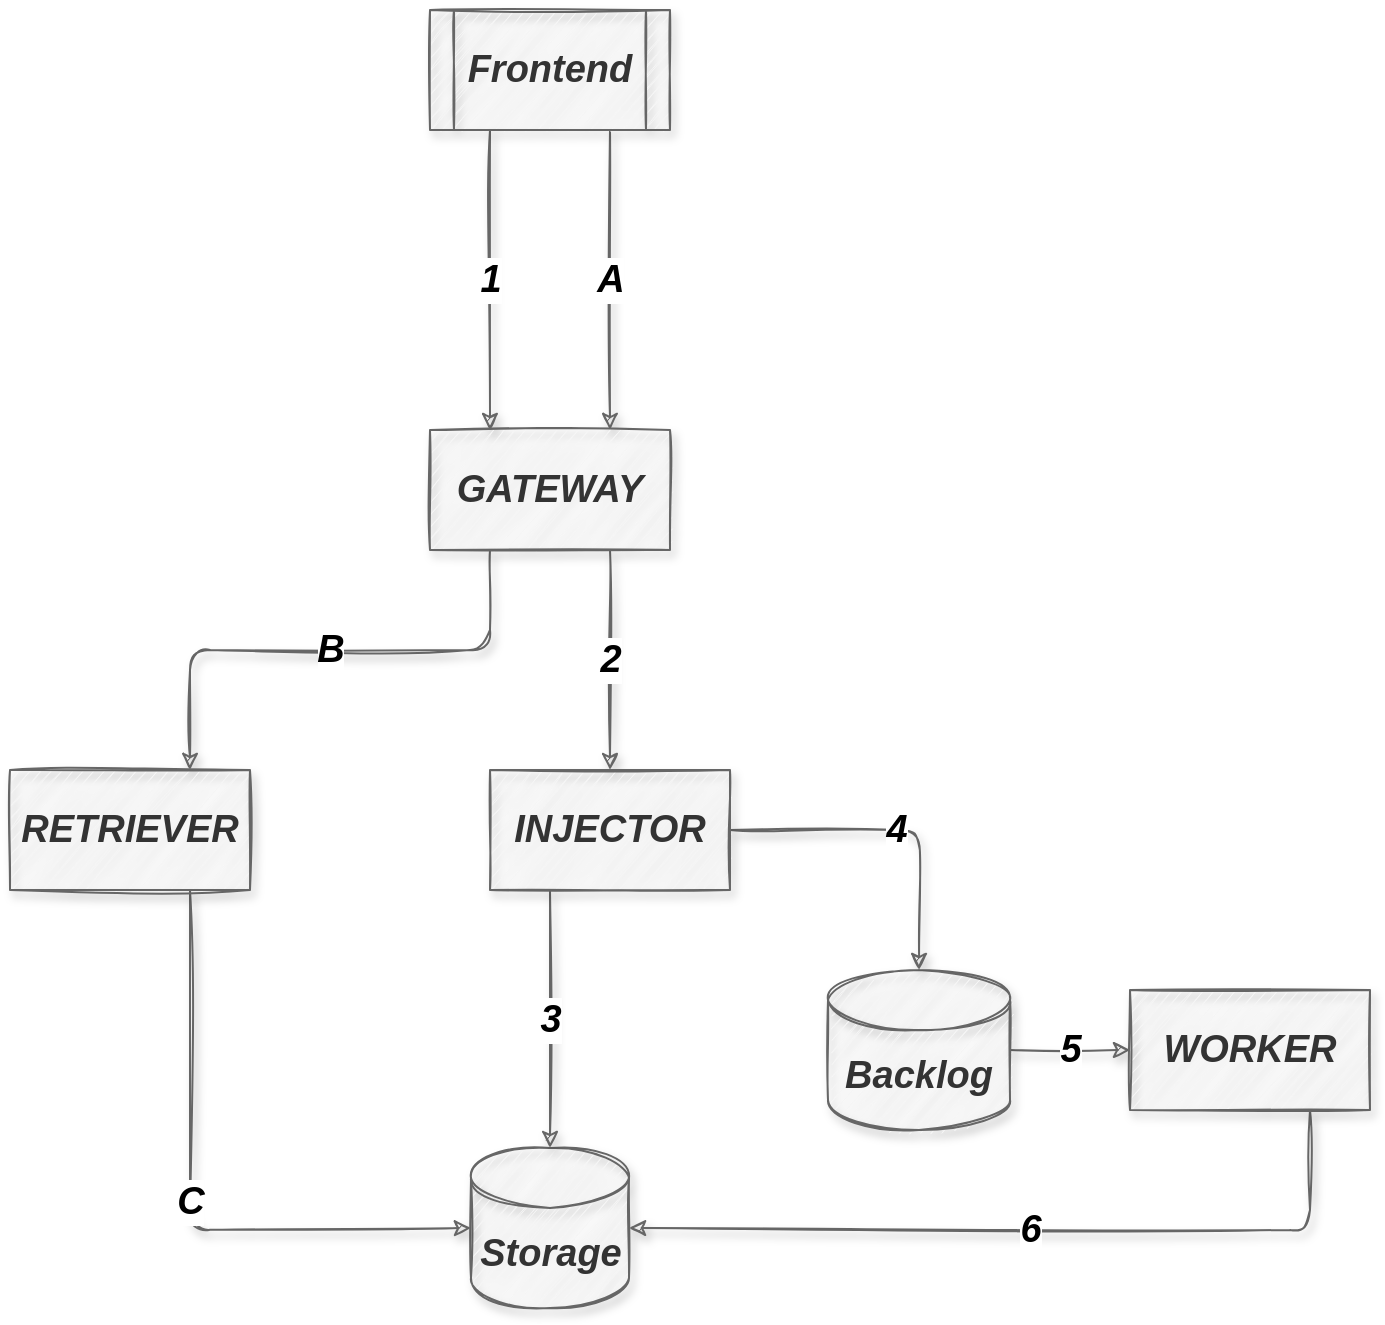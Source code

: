 <mxfile>
    <diagram id="-EiDczxOtd4FKETfkv2O" name="Page-1">
        <mxGraphModel dx="803" dy="634" grid="0" gridSize="10" guides="1" tooltips="1" connect="1" arrows="1" fold="1" page="1" pageScale="1" pageWidth="850" pageHeight="1100" background="#FFFFFF" math="0" shadow="0">
            <root>
                <mxCell id="0"/>
                <mxCell id="1" style="" parent="0"/>
                <mxCell id="12" value="1" style="edgeStyle=none;html=1;exitX=0.25;exitY=1;exitDx=0;exitDy=0;entryX=0.25;entryY=0;entryDx=0;entryDy=0;shadow=1;sketch=1;fontSize=19;fontColor=#000000;fillColor=#f5f5f5;strokeColor=#666666;fontStyle=3;labelBackgroundColor=#FFFFFF;" parent="1" source="4" target="7" edge="1">
                    <mxGeometry relative="1" as="geometry"/>
                </mxCell>
                <mxCell id="18" value="A" style="edgeStyle=none;html=1;exitX=0.75;exitY=1;exitDx=0;exitDy=0;entryX=0.75;entryY=0;entryDx=0;entryDy=0;sketch=1;shadow=1;fontSize=19;fontColor=#000000;fillColor=#f5f5f5;strokeColor=#666666;fontStyle=3;labelBackgroundColor=#FFFFFF;" parent="1" source="4" target="7" edge="1">
                    <mxGeometry relative="1" as="geometry"/>
                </mxCell>
                <mxCell id="4" value="Frontend" style="shape=process;whiteSpace=wrap;html=1;backgroundOutline=1;shadow=1;sketch=1;labelBackgroundColor=none;fontSize=19;fontColor=#333333;fillColor=#f5f5f5;strokeColor=#666666;fontStyle=3" parent="1" vertex="1">
                    <mxGeometry x="320" y="120" width="120" height="60" as="geometry"/>
                </mxCell>
                <mxCell id="5" value="Storage" style="shape=cylinder3;whiteSpace=wrap;html=1;boundedLbl=1;backgroundOutline=1;size=15;shadow=1;sketch=1;labelBackgroundColor=none;fontSize=19;fontColor=#333333;fillColor=#f5f5f5;strokeColor=#666666;fontStyle=3" parent="1" vertex="1">
                    <mxGeometry x="340.5" y="689" width="79" height="80" as="geometry"/>
                </mxCell>
                <mxCell id="16" value="5" style="edgeStyle=none;html=1;exitX=1;exitY=0.5;exitDx=0;exitDy=0;exitPerimeter=0;entryX=0;entryY=0.5;entryDx=0;entryDy=0;shadow=1;sketch=1;fontSize=19;fontColor=#000000;fillColor=#f5f5f5;strokeColor=#666666;fontStyle=3;labelBackgroundColor=#FFFFFF;" parent="1" source="6" target="10" edge="1">
                    <mxGeometry relative="1" as="geometry"/>
                </mxCell>
                <mxCell id="6" value="Backlog" style="shape=cylinder3;whiteSpace=wrap;html=1;boundedLbl=1;backgroundOutline=1;size=15;shadow=1;sketch=1;labelBackgroundColor=none;fontSize=19;fontColor=#333333;fillColor=#f5f5f5;strokeColor=#666666;fontStyle=3" parent="1" vertex="1">
                    <mxGeometry x="519" y="600" width="91" height="80" as="geometry"/>
                </mxCell>
                <mxCell id="13" value="2" style="edgeStyle=none;html=1;exitX=0.75;exitY=1;exitDx=0;exitDy=0;entryX=0.5;entryY=0;entryDx=0;entryDy=0;shadow=1;sketch=1;fontSize=19;fontColor=#000000;fillColor=#f5f5f5;strokeColor=#666666;fontStyle=3;labelBackgroundColor=#FFFFFF;" parent="1" source="7" target="8" edge="1">
                    <mxGeometry relative="1" as="geometry"/>
                </mxCell>
                <mxCell id="19" value="B" style="edgeStyle=none;html=1;exitX=0.25;exitY=1;exitDx=0;exitDy=0;entryX=0.75;entryY=0;entryDx=0;entryDy=0;shadow=1;sketch=1;fontSize=19;fontColor=#000000;fillColor=#f5f5f5;strokeColor=#666666;fontStyle=3;labelBackgroundColor=#FFFFFF;" parent="1" source="7" target="9" edge="1">
                    <mxGeometry relative="1" as="geometry">
                        <Array as="points">
                            <mxPoint x="350" y="440"/>
                            <mxPoint x="200" y="440"/>
                        </Array>
                    </mxGeometry>
                </mxCell>
                <mxCell id="7" value="GATEWAY" style="rounded=0;whiteSpace=wrap;html=1;shadow=1;sketch=1;labelBackgroundColor=none;fontSize=19;fontColor=#333333;fillColor=#f5f5f5;strokeColor=#666666;fontStyle=3" parent="1" vertex="1">
                    <mxGeometry x="320" y="330" width="120" height="60" as="geometry"/>
                </mxCell>
                <mxCell id="14" value="3" style="edgeStyle=none;html=1;exitX=0.25;exitY=1;exitDx=0;exitDy=0;entryX=0.5;entryY=0;entryDx=0;entryDy=0;entryPerimeter=0;shadow=1;sketch=1;fontSize=19;fontColor=#000000;fillColor=#f5f5f5;strokeColor=#666666;fontStyle=3;labelBackgroundColor=#FFFFFF;" parent="1" source="8" target="5" edge="1">
                    <mxGeometry relative="1" as="geometry"/>
                </mxCell>
                <mxCell id="15" value="4" style="edgeStyle=none;html=1;exitX=1;exitY=0.5;exitDx=0;exitDy=0;entryX=0.5;entryY=0;entryDx=0;entryDy=0;entryPerimeter=0;shadow=1;sketch=1;fontSize=19;fontColor=#000000;fillColor=#f5f5f5;strokeColor=#666666;fontStyle=3;labelBackgroundColor=#FFFFFF;" parent="1" source="8" target="6" edge="1">
                    <mxGeometry relative="1" as="geometry">
                        <Array as="points">
                            <mxPoint x="565" y="530"/>
                        </Array>
                    </mxGeometry>
                </mxCell>
                <mxCell id="8" value="INJECTOR" style="rounded=0;whiteSpace=wrap;html=1;shadow=1;sketch=1;labelBackgroundColor=none;fontSize=19;fontColor=#333333;fillColor=#f5f5f5;strokeColor=#666666;fontStyle=3" parent="1" vertex="1">
                    <mxGeometry x="350" y="500" width="120" height="60" as="geometry"/>
                </mxCell>
                <mxCell id="20" value="C" style="edgeStyle=none;html=1;exitX=0.75;exitY=1;exitDx=0;exitDy=0;entryX=0;entryY=0.5;entryDx=0;entryDy=0;entryPerimeter=0;shadow=1;sketch=1;fontSize=19;fontColor=#000000;fillColor=#f5f5f5;strokeColor=#666666;fontStyle=3;labelBackgroundColor=#FFFFFF;" parent="1" source="9" target="5" edge="1">
                    <mxGeometry relative="1" as="geometry">
                        <Array as="points">
                            <mxPoint x="200" y="730"/>
                        </Array>
                    </mxGeometry>
                </mxCell>
                <mxCell id="9" value="RETRIEVER" style="rounded=0;whiteSpace=wrap;html=1;shadow=1;sketch=1;labelBackgroundColor=none;fontSize=19;fontColor=#333333;fillColor=#f5f5f5;strokeColor=#666666;fontStyle=3" parent="1" vertex="1">
                    <mxGeometry x="110" y="500" width="120" height="60" as="geometry"/>
                </mxCell>
                <mxCell id="17" value="6" style="edgeStyle=none;html=1;exitX=0.75;exitY=1;exitDx=0;exitDy=0;entryX=1;entryY=0.5;entryDx=0;entryDy=0;entryPerimeter=0;shadow=1;sketch=1;fontSize=19;fontColor=#000000;fillColor=#f5f5f5;strokeColor=#666666;fontStyle=3;labelBackgroundColor=#FFFFFF;" parent="1" source="10" target="5" edge="1">
                    <mxGeometry relative="1" as="geometry">
                        <Array as="points">
                            <mxPoint x="760" y="730"/>
                        </Array>
                    </mxGeometry>
                </mxCell>
                <mxCell id="10" value="WORKER" style="rounded=0;whiteSpace=wrap;html=1;shadow=1;sketch=1;labelBackgroundColor=none;fontSize=19;fontColor=#333333;fillColor=#f5f5f5;strokeColor=#666666;fontStyle=3" parent="1" vertex="1">
                    <mxGeometry x="670" y="610" width="120" height="60" as="geometry"/>
                </mxCell>
            </root>
        </mxGraphModel>
    </diagram>
</mxfile>